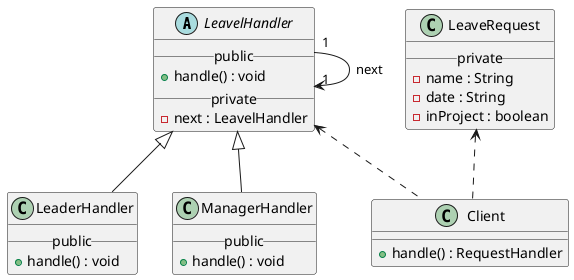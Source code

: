 @startuml
abstract LeavelHandler{
    __public__
    + handle() : void
    __private__
    - next : LeavelHandler
}

class LeaveRequest{
    __private__
    - name : String
    - date : String
    - inProject : boolean
}
class LeaderHandler{
   __public__
      + handle() : void
}
class ManagerHandler{
   __public__
      + handle() : void
}
class Client{
    + handle() : RequestHandler
}
' 继承需要使用泛化 <|-- 实现需要使用实现 （impl）<|.. 依赖一般是局部变量 函数操作 <..
LeavelHandler <|-- LeaderHandler
LeavelHandler <|-- ManagerHandler
LeavelHandler "1" --> "1" LeavelHandler : next
LeavelHandler <.. Client
LeaveRequest <.. Client
@enduml

' 泛化 <|-- （抽象实现）
' 实现 <|.. （接口实现）
' 依赖 <.. （临时性的关联。代码中一般指由局部变量、函数参数、返回值建立的对于其他对象的调用关系）如一个类引用另一个类的方法
' 关联 【Customer "1"-->"1" Address : has】 用于表示一类对象与另一类对象之间有联系，如汽车和轮胎、师傅和徒弟、班级和学生等等
' 聚合 o--  表示has-a的关系，是一种不稳定的包含关系。较强于一般关联,有整体与局部的关系,并且没有了整体,局部也可单独存在
' 组合 *--表示contains-a的关系，是一种强烈的包含关系。组合类负责被组合类的生命周期。是一种更强的聚合关系。部分不能脱离整体存在。如公司和部门的关系